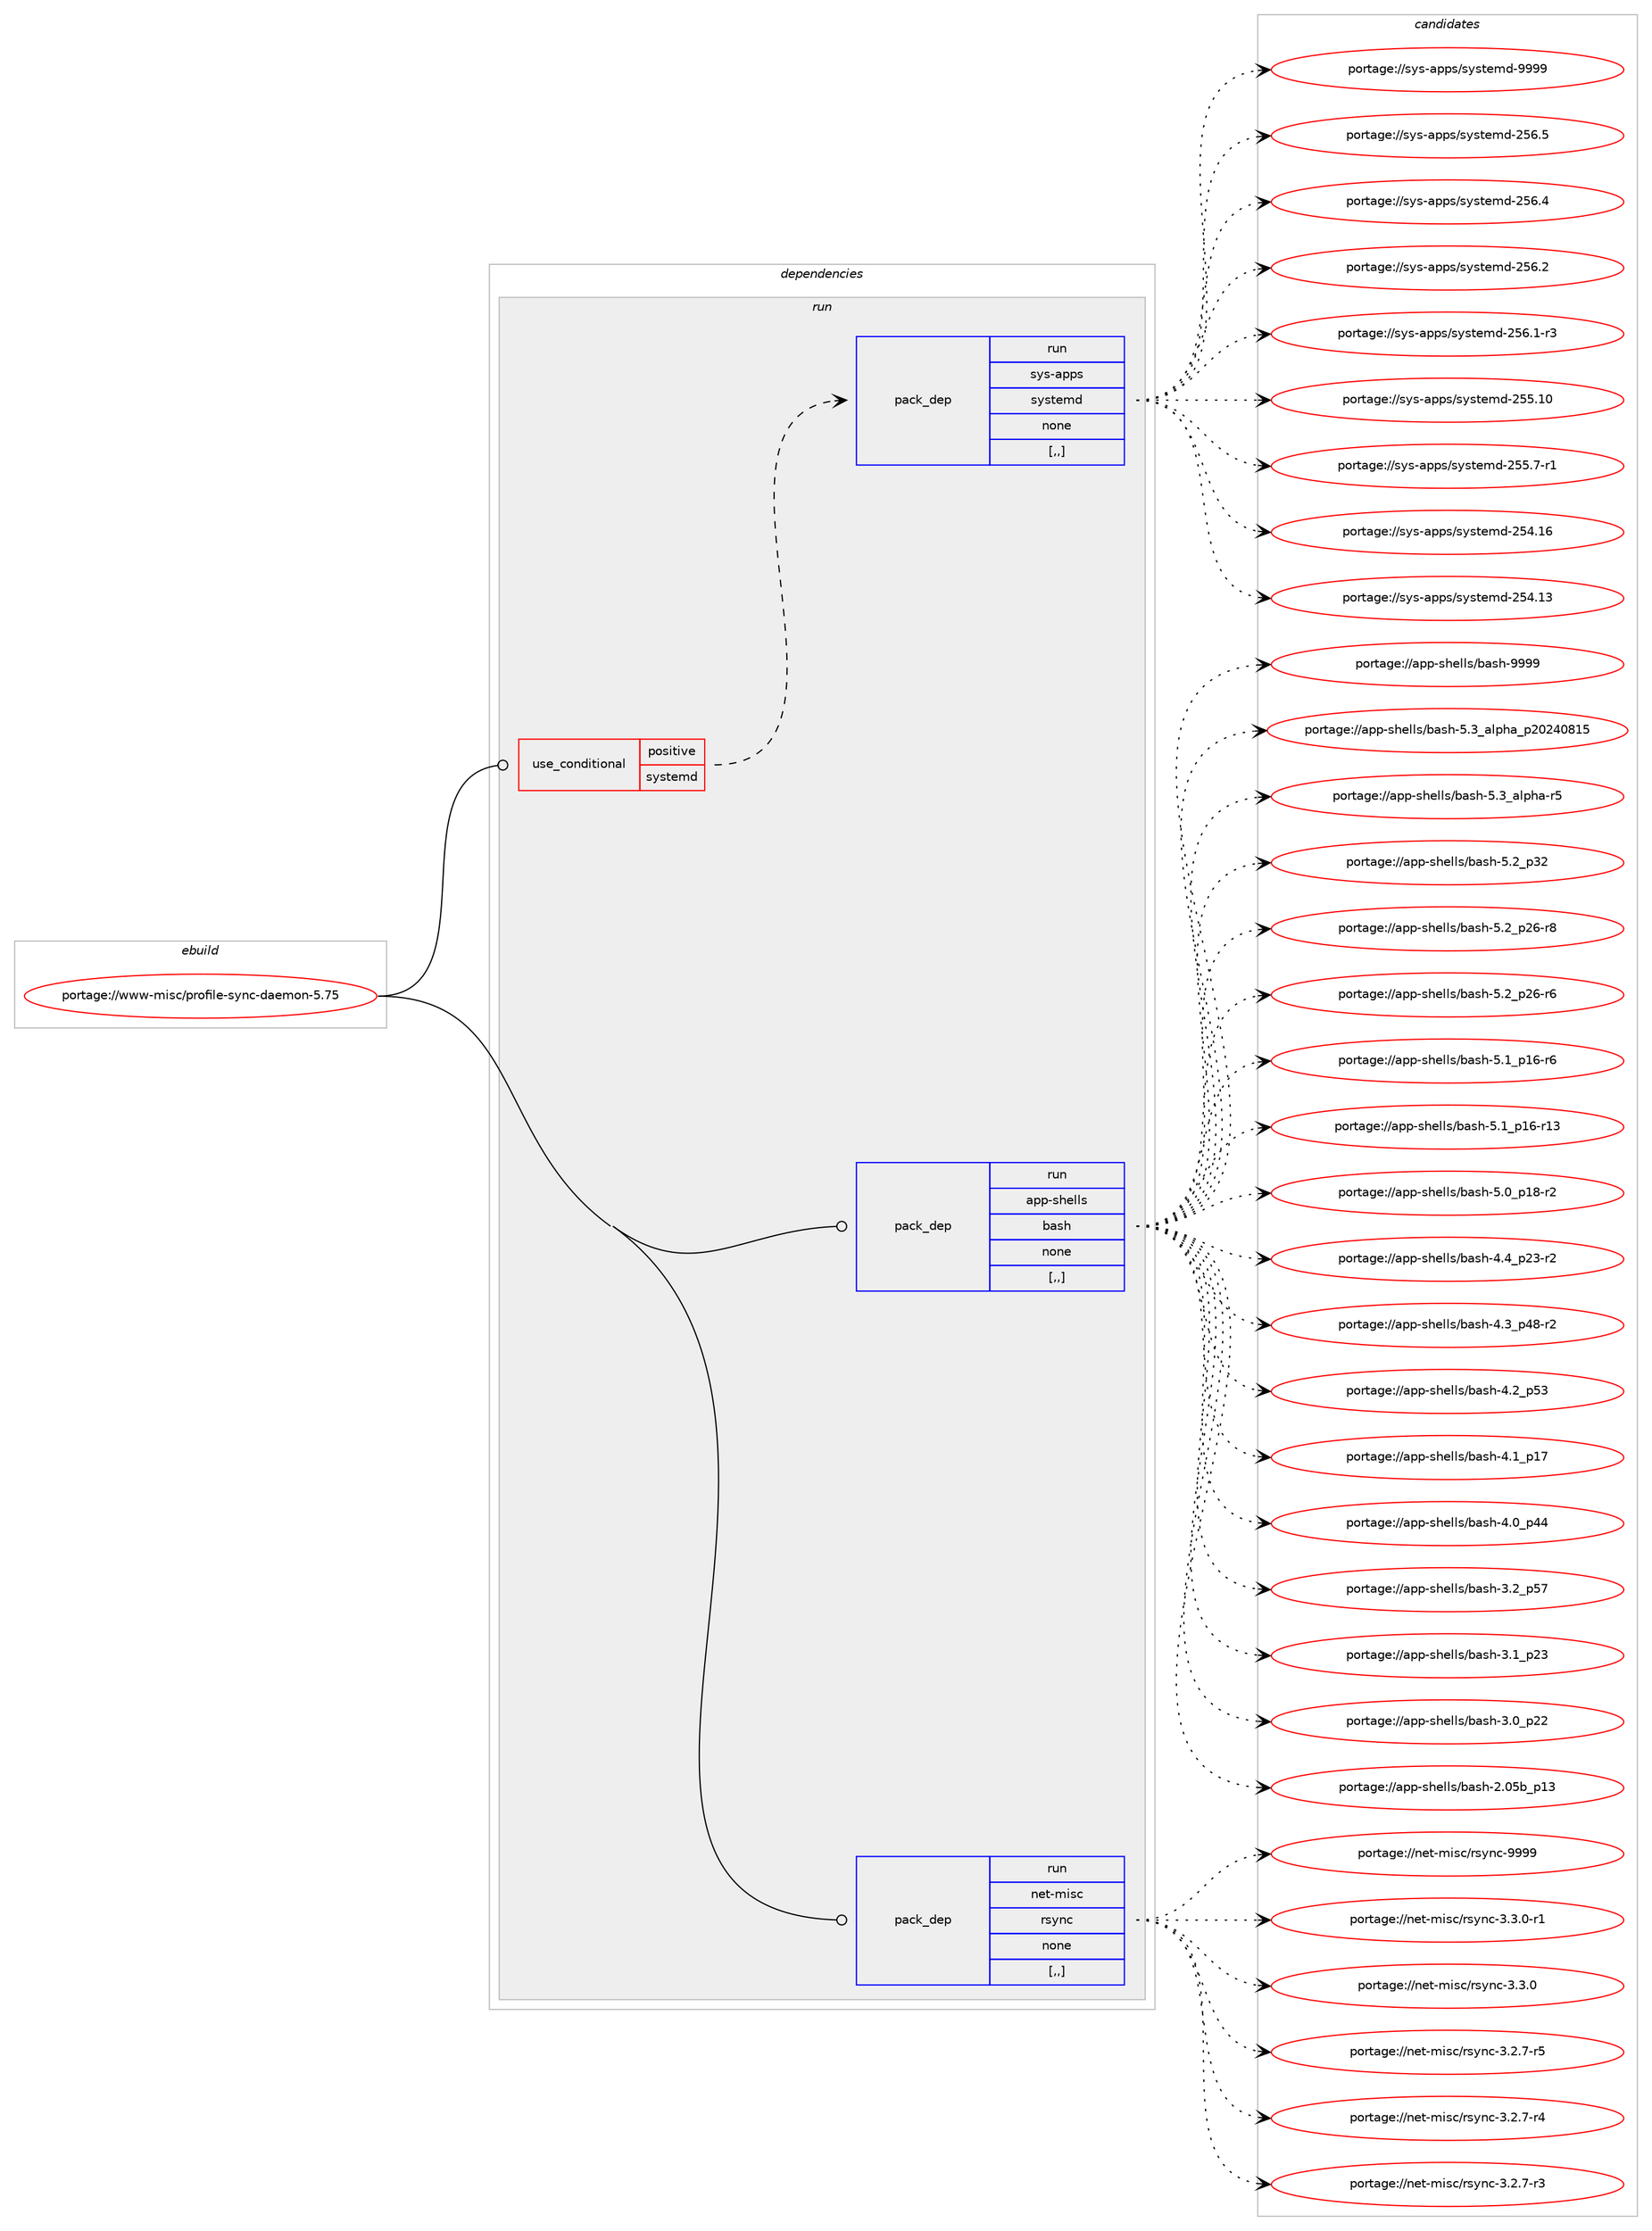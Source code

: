 digraph prolog {

# *************
# Graph options
# *************

newrank=true;
concentrate=true;
compound=true;
graph [rankdir=LR,fontname=Helvetica,fontsize=10,ranksep=1.5];#, ranksep=2.5, nodesep=0.2];
edge  [arrowhead=vee];
node  [fontname=Helvetica,fontsize=10];

# **********
# The ebuild
# **********

subgraph cluster_leftcol {
color=gray;
label=<<i>ebuild</i>>;
id [label="portage://www-misc/profile-sync-daemon-5.75", color=red, width=4, href="../www-misc/profile-sync-daemon-5.75.svg"];
}

# ****************
# The dependencies
# ****************

subgraph cluster_midcol {
color=gray;
label=<<i>dependencies</i>>;
subgraph cluster_compile {
fillcolor="#eeeeee";
style=filled;
label=<<i>compile</i>>;
}
subgraph cluster_compileandrun {
fillcolor="#eeeeee";
style=filled;
label=<<i>compile and run</i>>;
}
subgraph cluster_run {
fillcolor="#eeeeee";
style=filled;
label=<<i>run</i>>;
subgraph cond546 {
dependency2563 [label=<<TABLE BORDER="0" CELLBORDER="1" CELLSPACING="0" CELLPADDING="4"><TR><TD ROWSPAN="3" CELLPADDING="10">use_conditional</TD></TR><TR><TD>positive</TD></TR><TR><TD>systemd</TD></TR></TABLE>>, shape=none, color=red];
subgraph pack1951 {
dependency2564 [label=<<TABLE BORDER="0" CELLBORDER="1" CELLSPACING="0" CELLPADDING="4" WIDTH="220"><TR><TD ROWSPAN="6" CELLPADDING="30">pack_dep</TD></TR><TR><TD WIDTH="110">run</TD></TR><TR><TD>sys-apps</TD></TR><TR><TD>systemd</TD></TR><TR><TD>none</TD></TR><TR><TD>[,,]</TD></TR></TABLE>>, shape=none, color=blue];
}
dependency2563:e -> dependency2564:w [weight=20,style="dashed",arrowhead="vee"];
}
id:e -> dependency2563:w [weight=20,style="solid",arrowhead="odot"];
subgraph pack1952 {
dependency2565 [label=<<TABLE BORDER="0" CELLBORDER="1" CELLSPACING="0" CELLPADDING="4" WIDTH="220"><TR><TD ROWSPAN="6" CELLPADDING="30">pack_dep</TD></TR><TR><TD WIDTH="110">run</TD></TR><TR><TD>app-shells</TD></TR><TR><TD>bash</TD></TR><TR><TD>none</TD></TR><TR><TD>[,,]</TD></TR></TABLE>>, shape=none, color=blue];
}
id:e -> dependency2565:w [weight=20,style="solid",arrowhead="odot"];
subgraph pack1953 {
dependency2566 [label=<<TABLE BORDER="0" CELLBORDER="1" CELLSPACING="0" CELLPADDING="4" WIDTH="220"><TR><TD ROWSPAN="6" CELLPADDING="30">pack_dep</TD></TR><TR><TD WIDTH="110">run</TD></TR><TR><TD>net-misc</TD></TR><TR><TD>rsync</TD></TR><TR><TD>none</TD></TR><TR><TD>[,,]</TD></TR></TABLE>>, shape=none, color=blue];
}
id:e -> dependency2566:w [weight=20,style="solid",arrowhead="odot"];
}
}

# **************
# The candidates
# **************

subgraph cluster_choices {
rank=same;
color=gray;
label=<<i>candidates</i>>;

subgraph choice1951 {
color=black;
nodesep=1;
choice1151211154597112112115471151211151161011091004557575757 [label="portage://sys-apps/systemd-9999", color=red, width=4,href="../sys-apps/systemd-9999.svg"];
choice115121115459711211211547115121115116101109100455053544653 [label="portage://sys-apps/systemd-256.5", color=red, width=4,href="../sys-apps/systemd-256.5.svg"];
choice115121115459711211211547115121115116101109100455053544652 [label="portage://sys-apps/systemd-256.4", color=red, width=4,href="../sys-apps/systemd-256.4.svg"];
choice115121115459711211211547115121115116101109100455053544650 [label="portage://sys-apps/systemd-256.2", color=red, width=4,href="../sys-apps/systemd-256.2.svg"];
choice1151211154597112112115471151211151161011091004550535446494511451 [label="portage://sys-apps/systemd-256.1-r3", color=red, width=4,href="../sys-apps/systemd-256.1-r3.svg"];
choice11512111545971121121154711512111511610110910045505353464948 [label="portage://sys-apps/systemd-255.10", color=red, width=4,href="../sys-apps/systemd-255.10.svg"];
choice1151211154597112112115471151211151161011091004550535346554511449 [label="portage://sys-apps/systemd-255.7-r1", color=red, width=4,href="../sys-apps/systemd-255.7-r1.svg"];
choice11512111545971121121154711512111511610110910045505352464954 [label="portage://sys-apps/systemd-254.16", color=red, width=4,href="../sys-apps/systemd-254.16.svg"];
choice11512111545971121121154711512111511610110910045505352464951 [label="portage://sys-apps/systemd-254.13", color=red, width=4,href="../sys-apps/systemd-254.13.svg"];
dependency2564:e -> choice1151211154597112112115471151211151161011091004557575757:w [style=dotted,weight="100"];
dependency2564:e -> choice115121115459711211211547115121115116101109100455053544653:w [style=dotted,weight="100"];
dependency2564:e -> choice115121115459711211211547115121115116101109100455053544652:w [style=dotted,weight="100"];
dependency2564:e -> choice115121115459711211211547115121115116101109100455053544650:w [style=dotted,weight="100"];
dependency2564:e -> choice1151211154597112112115471151211151161011091004550535446494511451:w [style=dotted,weight="100"];
dependency2564:e -> choice11512111545971121121154711512111511610110910045505353464948:w [style=dotted,weight="100"];
dependency2564:e -> choice1151211154597112112115471151211151161011091004550535346554511449:w [style=dotted,weight="100"];
dependency2564:e -> choice11512111545971121121154711512111511610110910045505352464954:w [style=dotted,weight="100"];
dependency2564:e -> choice11512111545971121121154711512111511610110910045505352464951:w [style=dotted,weight="100"];
}
subgraph choice1952 {
color=black;
nodesep=1;
choice97112112451151041011081081154798971151044557575757 [label="portage://app-shells/bash-9999", color=red, width=4,href="../app-shells/bash-9999.svg"];
choice971121124511510410110810811547989711510445534651959710811210497951125048505248564953 [label="portage://app-shells/bash-5.3_alpha_p20240815", color=red, width=4,href="../app-shells/bash-5.3_alpha_p20240815.svg"];
choice9711211245115104101108108115479897115104455346519597108112104974511453 [label="portage://app-shells/bash-5.3_alpha-r5", color=red, width=4,href="../app-shells/bash-5.3_alpha-r5.svg"];
choice971121124511510410110810811547989711510445534650951125150 [label="portage://app-shells/bash-5.2_p32", color=red, width=4,href="../app-shells/bash-5.2_p32.svg"];
choice9711211245115104101108108115479897115104455346509511250544511456 [label="portage://app-shells/bash-5.2_p26-r8", color=red, width=4,href="../app-shells/bash-5.2_p26-r8.svg"];
choice9711211245115104101108108115479897115104455346509511250544511454 [label="portage://app-shells/bash-5.2_p26-r6", color=red, width=4,href="../app-shells/bash-5.2_p26-r6.svg"];
choice9711211245115104101108108115479897115104455346499511249544511454 [label="portage://app-shells/bash-5.1_p16-r6", color=red, width=4,href="../app-shells/bash-5.1_p16-r6.svg"];
choice971121124511510410110810811547989711510445534649951124954451144951 [label="portage://app-shells/bash-5.1_p16-r13", color=red, width=4,href="../app-shells/bash-5.1_p16-r13.svg"];
choice9711211245115104101108108115479897115104455346489511249564511450 [label="portage://app-shells/bash-5.0_p18-r2", color=red, width=4,href="../app-shells/bash-5.0_p18-r2.svg"];
choice9711211245115104101108108115479897115104455246529511250514511450 [label="portage://app-shells/bash-4.4_p23-r2", color=red, width=4,href="../app-shells/bash-4.4_p23-r2.svg"];
choice9711211245115104101108108115479897115104455246519511252564511450 [label="portage://app-shells/bash-4.3_p48-r2", color=red, width=4,href="../app-shells/bash-4.3_p48-r2.svg"];
choice971121124511510410110810811547989711510445524650951125351 [label="portage://app-shells/bash-4.2_p53", color=red, width=4,href="../app-shells/bash-4.2_p53.svg"];
choice971121124511510410110810811547989711510445524649951124955 [label="portage://app-shells/bash-4.1_p17", color=red, width=4,href="../app-shells/bash-4.1_p17.svg"];
choice971121124511510410110810811547989711510445524648951125252 [label="portage://app-shells/bash-4.0_p44", color=red, width=4,href="../app-shells/bash-4.0_p44.svg"];
choice971121124511510410110810811547989711510445514650951125355 [label="portage://app-shells/bash-3.2_p57", color=red, width=4,href="../app-shells/bash-3.2_p57.svg"];
choice971121124511510410110810811547989711510445514649951125051 [label="portage://app-shells/bash-3.1_p23", color=red, width=4,href="../app-shells/bash-3.1_p23.svg"];
choice971121124511510410110810811547989711510445514648951125050 [label="portage://app-shells/bash-3.0_p22", color=red, width=4,href="../app-shells/bash-3.0_p22.svg"];
choice9711211245115104101108108115479897115104455046485398951124951 [label="portage://app-shells/bash-2.05b_p13", color=red, width=4,href="../app-shells/bash-2.05b_p13.svg"];
dependency2565:e -> choice97112112451151041011081081154798971151044557575757:w [style=dotted,weight="100"];
dependency2565:e -> choice971121124511510410110810811547989711510445534651959710811210497951125048505248564953:w [style=dotted,weight="100"];
dependency2565:e -> choice9711211245115104101108108115479897115104455346519597108112104974511453:w [style=dotted,weight="100"];
dependency2565:e -> choice971121124511510410110810811547989711510445534650951125150:w [style=dotted,weight="100"];
dependency2565:e -> choice9711211245115104101108108115479897115104455346509511250544511456:w [style=dotted,weight="100"];
dependency2565:e -> choice9711211245115104101108108115479897115104455346509511250544511454:w [style=dotted,weight="100"];
dependency2565:e -> choice9711211245115104101108108115479897115104455346499511249544511454:w [style=dotted,weight="100"];
dependency2565:e -> choice971121124511510410110810811547989711510445534649951124954451144951:w [style=dotted,weight="100"];
dependency2565:e -> choice9711211245115104101108108115479897115104455346489511249564511450:w [style=dotted,weight="100"];
dependency2565:e -> choice9711211245115104101108108115479897115104455246529511250514511450:w [style=dotted,weight="100"];
dependency2565:e -> choice9711211245115104101108108115479897115104455246519511252564511450:w [style=dotted,weight="100"];
dependency2565:e -> choice971121124511510410110810811547989711510445524650951125351:w [style=dotted,weight="100"];
dependency2565:e -> choice971121124511510410110810811547989711510445524649951124955:w [style=dotted,weight="100"];
dependency2565:e -> choice971121124511510410110810811547989711510445524648951125252:w [style=dotted,weight="100"];
dependency2565:e -> choice971121124511510410110810811547989711510445514650951125355:w [style=dotted,weight="100"];
dependency2565:e -> choice971121124511510410110810811547989711510445514649951125051:w [style=dotted,weight="100"];
dependency2565:e -> choice971121124511510410110810811547989711510445514648951125050:w [style=dotted,weight="100"];
dependency2565:e -> choice9711211245115104101108108115479897115104455046485398951124951:w [style=dotted,weight="100"];
}
subgraph choice1953 {
color=black;
nodesep=1;
choice110101116451091051159947114115121110994557575757 [label="portage://net-misc/rsync-9999", color=red, width=4,href="../net-misc/rsync-9999.svg"];
choice110101116451091051159947114115121110994551465146484511449 [label="portage://net-misc/rsync-3.3.0-r1", color=red, width=4,href="../net-misc/rsync-3.3.0-r1.svg"];
choice11010111645109105115994711411512111099455146514648 [label="portage://net-misc/rsync-3.3.0", color=red, width=4,href="../net-misc/rsync-3.3.0.svg"];
choice110101116451091051159947114115121110994551465046554511453 [label="portage://net-misc/rsync-3.2.7-r5", color=red, width=4,href="../net-misc/rsync-3.2.7-r5.svg"];
choice110101116451091051159947114115121110994551465046554511452 [label="portage://net-misc/rsync-3.2.7-r4", color=red, width=4,href="../net-misc/rsync-3.2.7-r4.svg"];
choice110101116451091051159947114115121110994551465046554511451 [label="portage://net-misc/rsync-3.2.7-r3", color=red, width=4,href="../net-misc/rsync-3.2.7-r3.svg"];
dependency2566:e -> choice110101116451091051159947114115121110994557575757:w [style=dotted,weight="100"];
dependency2566:e -> choice110101116451091051159947114115121110994551465146484511449:w [style=dotted,weight="100"];
dependency2566:e -> choice11010111645109105115994711411512111099455146514648:w [style=dotted,weight="100"];
dependency2566:e -> choice110101116451091051159947114115121110994551465046554511453:w [style=dotted,weight="100"];
dependency2566:e -> choice110101116451091051159947114115121110994551465046554511452:w [style=dotted,weight="100"];
dependency2566:e -> choice110101116451091051159947114115121110994551465046554511451:w [style=dotted,weight="100"];
}
}

}

